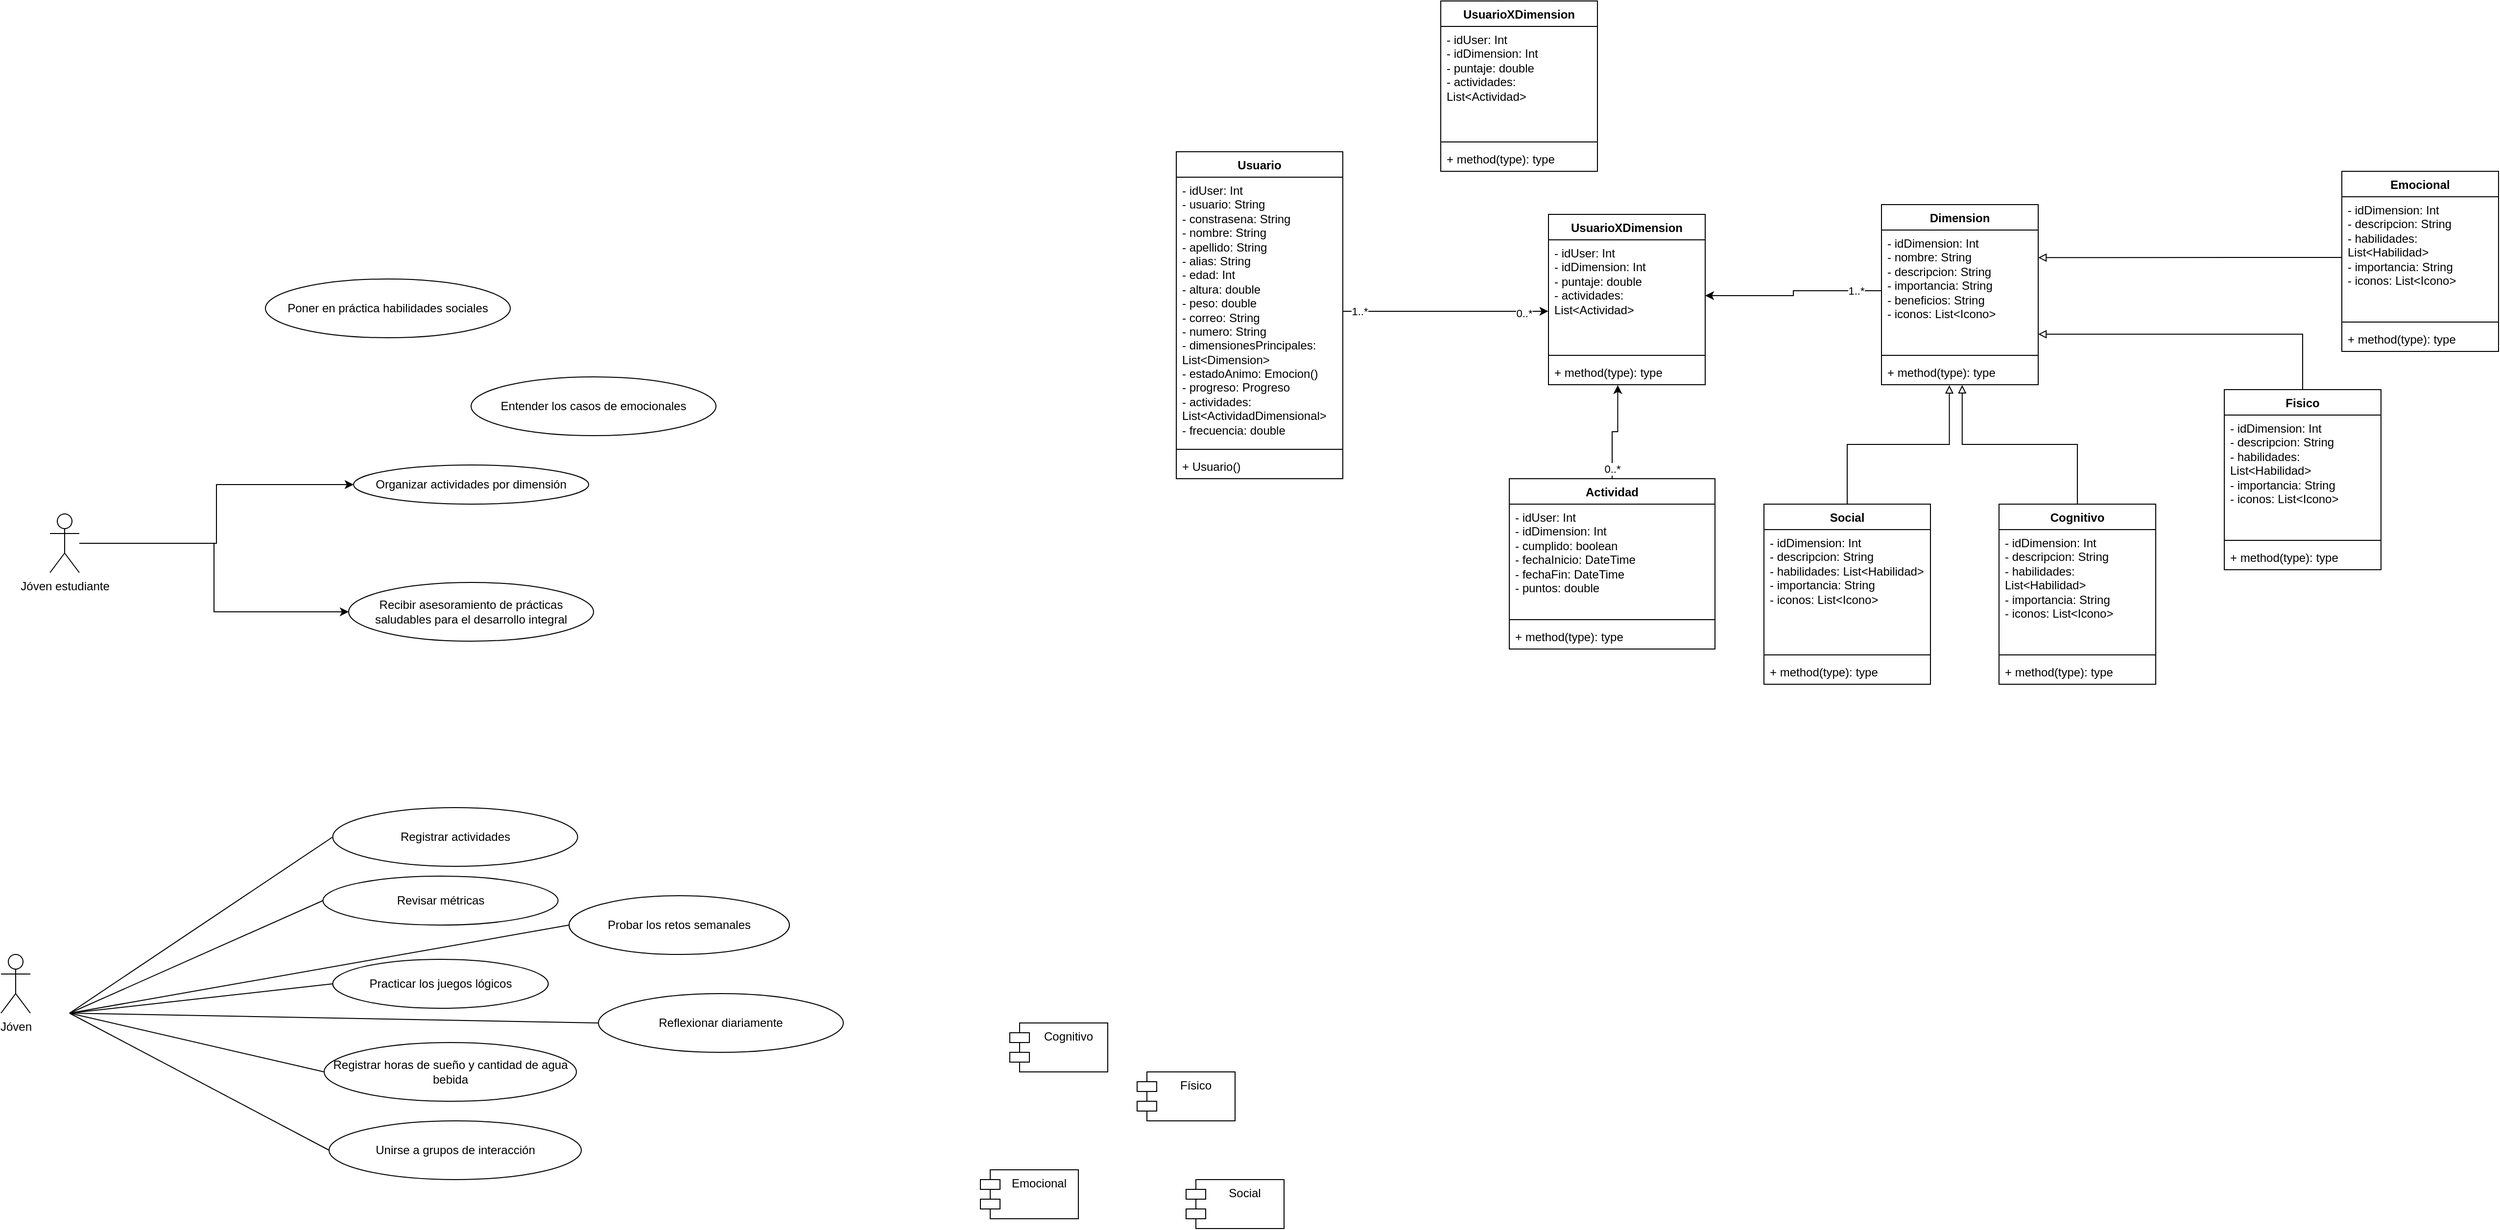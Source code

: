 <mxfile version="28.2.6">
  <diagram name="Página-1" id="Hhqq90KRjhYuidDsUcNB">
    <mxGraphModel dx="1428" dy="1788" grid="1" gridSize="10" guides="1" tooltips="1" connect="1" arrows="1" fold="1" page="1" pageScale="1" pageWidth="827" pageHeight="1169" math="0" shadow="0">
      <root>
        <mxCell id="0" />
        <mxCell id="1" parent="0" />
        <mxCell id="49f0iHCSbjfiHri0EJJj-3" style="edgeStyle=orthogonalEdgeStyle;rounded=0;orthogonalLoop=1;jettySize=auto;html=1;entryX=0;entryY=0.5;entryDx=0;entryDy=0;" parent="1" source="49f0iHCSbjfiHri0EJJj-1" target="49f0iHCSbjfiHri0EJJj-2" edge="1">
          <mxGeometry relative="1" as="geometry" />
        </mxCell>
        <mxCell id="49f0iHCSbjfiHri0EJJj-5" style="edgeStyle=orthogonalEdgeStyle;rounded=0;orthogonalLoop=1;jettySize=auto;html=1;entryX=0;entryY=0.5;entryDx=0;entryDy=0;" parent="1" source="49f0iHCSbjfiHri0EJJj-1" target="49f0iHCSbjfiHri0EJJj-4" edge="1">
          <mxGeometry relative="1" as="geometry">
            <mxPoint x="330" y="370" as="targetPoint" />
          </mxGeometry>
        </mxCell>
        <mxCell id="49f0iHCSbjfiHri0EJJj-1" value="Jóven estudiante" style="shape=umlActor;verticalLabelPosition=bottom;verticalAlign=top;html=1;outlineConnect=0;" parent="1" vertex="1">
          <mxGeometry x="180" y="320" width="30" height="60" as="geometry" />
        </mxCell>
        <mxCell id="49f0iHCSbjfiHri0EJJj-2" value="Organizar actividades por dimensión" style="ellipse;whiteSpace=wrap;html=1;" parent="1" vertex="1">
          <mxGeometry x="490" y="270" width="240" height="40" as="geometry" />
        </mxCell>
        <mxCell id="49f0iHCSbjfiHri0EJJj-4" value="Recibir asesoramiento de prácticas saludables para el desarrollo integral" style="ellipse;whiteSpace=wrap;html=1;" parent="1" vertex="1">
          <mxGeometry x="485" y="390" width="250" height="60" as="geometry" />
        </mxCell>
        <mxCell id="49f0iHCSbjfiHri0EJJj-6" value="Poner en práctica habilidades sociales" style="ellipse;whiteSpace=wrap;html=1;" parent="1" vertex="1">
          <mxGeometry x="400" y="80" width="250" height="60" as="geometry" />
        </mxCell>
        <mxCell id="49f0iHCSbjfiHri0EJJj-7" value="Entender los casos de emocionales" style="ellipse;whiteSpace=wrap;html=1;" parent="1" vertex="1">
          <mxGeometry x="610" y="180" width="250" height="60" as="geometry" />
        </mxCell>
        <mxCell id="49f0iHCSbjfiHri0EJJj-8" value="Cognitivo" style="shape=module;align=left;spacingLeft=20;align=center;verticalAlign=top;whiteSpace=wrap;html=1;" parent="1" vertex="1">
          <mxGeometry x="1160" y="840" width="100" height="50" as="geometry" />
        </mxCell>
        <mxCell id="49f0iHCSbjfiHri0EJJj-9" value="Emocional" style="shape=module;align=left;spacingLeft=20;align=center;verticalAlign=top;whiteSpace=wrap;html=1;" parent="1" vertex="1">
          <mxGeometry x="1130" y="990" width="100" height="50" as="geometry" />
        </mxCell>
        <mxCell id="49f0iHCSbjfiHri0EJJj-10" value="Físico" style="shape=module;align=left;spacingLeft=20;align=center;verticalAlign=top;whiteSpace=wrap;html=1;" parent="1" vertex="1">
          <mxGeometry x="1290" y="890" width="100" height="50" as="geometry" />
        </mxCell>
        <mxCell id="49f0iHCSbjfiHri0EJJj-11" value="Social" style="shape=module;align=left;spacingLeft=20;align=center;verticalAlign=top;whiteSpace=wrap;html=1;" parent="1" vertex="1">
          <mxGeometry x="1340" y="1000" width="100" height="50" as="geometry" />
        </mxCell>
        <mxCell id="49f0iHCSbjfiHri0EJJj-12" value="Usuario" style="swimlane;fontStyle=1;align=center;verticalAlign=top;childLayout=stackLayout;horizontal=1;startSize=26;horizontalStack=0;resizeParent=1;resizeParentMax=0;resizeLast=0;collapsible=1;marginBottom=0;whiteSpace=wrap;html=1;" parent="1" vertex="1">
          <mxGeometry x="1330" y="-50" width="170" height="334" as="geometry" />
        </mxCell>
        <mxCell id="49f0iHCSbjfiHri0EJJj-13" value="- idUser: Int&lt;div&gt;&lt;div&gt;- usuario: String&lt;/div&gt;&lt;div&gt;- constrasena: String&lt;/div&gt;&lt;div&gt;- nombre: String&lt;/div&gt;&lt;div&gt;- apellido: String&lt;/div&gt;&lt;div&gt;- alias: String&lt;/div&gt;&lt;div&gt;- edad: Int&lt;/div&gt;&lt;div&gt;- altura: double&lt;/div&gt;&lt;div&gt;- peso: double&lt;/div&gt;&lt;div&gt;- correo: String&lt;/div&gt;&lt;div&gt;- numero: String&lt;/div&gt;&lt;div&gt;&lt;div&gt;&lt;div&gt;- dimensionesPrincipales: List&amp;lt;Dimension&amp;gt;&lt;/div&gt;&lt;/div&gt;&lt;div&gt;&lt;span style=&quot;background-color: transparent; color: light-dark(rgb(0, 0, 0), rgb(255, 255, 255));&quot;&gt;- estadoAnimo: Emocion()&lt;/span&gt;&lt;/div&gt;&lt;div&gt;- progreso: Progreso&lt;/div&gt;&lt;/div&gt;&lt;div&gt;- actividades: List&amp;lt;ActividadDimensional&amp;gt;&lt;/div&gt;&lt;div&gt;- frecuencia: double&lt;/div&gt;&lt;/div&gt;" style="text;strokeColor=none;fillColor=none;align=left;verticalAlign=top;spacingLeft=4;spacingRight=4;overflow=hidden;rotatable=0;points=[[0,0.5],[1,0.5]];portConstraint=eastwest;whiteSpace=wrap;html=1;" parent="49f0iHCSbjfiHri0EJJj-12" vertex="1">
          <mxGeometry y="26" width="170" height="274" as="geometry" />
        </mxCell>
        <mxCell id="49f0iHCSbjfiHri0EJJj-14" value="" style="line;strokeWidth=1;fillColor=none;align=left;verticalAlign=middle;spacingTop=-1;spacingLeft=3;spacingRight=3;rotatable=0;labelPosition=right;points=[];portConstraint=eastwest;strokeColor=inherit;" parent="49f0iHCSbjfiHri0EJJj-12" vertex="1">
          <mxGeometry y="300" width="170" height="8" as="geometry" />
        </mxCell>
        <mxCell id="49f0iHCSbjfiHri0EJJj-15" value="+ Usuario()" style="text;strokeColor=none;fillColor=none;align=left;verticalAlign=top;spacingLeft=4;spacingRight=4;overflow=hidden;rotatable=0;points=[[0,0.5],[1,0.5]];portConstraint=eastwest;whiteSpace=wrap;html=1;" parent="49f0iHCSbjfiHri0EJJj-12" vertex="1">
          <mxGeometry y="308" width="170" height="26" as="geometry" />
        </mxCell>
        <mxCell id="49f0iHCSbjfiHri0EJJj-16" value="Dimension" style="swimlane;fontStyle=1;align=center;verticalAlign=top;childLayout=stackLayout;horizontal=1;startSize=26;horizontalStack=0;resizeParent=1;resizeParentMax=0;resizeLast=0;collapsible=1;marginBottom=0;whiteSpace=wrap;html=1;" parent="1" vertex="1">
          <mxGeometry x="2050" y="4" width="160" height="184" as="geometry" />
        </mxCell>
        <mxCell id="49f0iHCSbjfiHri0EJJj-17" value="&lt;div&gt;- idDimension: Int&lt;/div&gt;&lt;div&gt;- nombre: String&lt;/div&gt;&lt;div&gt;- descripcion: String&lt;/div&gt;&lt;div&gt;- importancia: String&lt;/div&gt;&lt;div&gt;- beneficios: String&lt;/div&gt;&lt;div&gt;- iconos: List&amp;lt;Icono&amp;gt;&amp;nbsp;&lt;/div&gt;" style="text;strokeColor=none;fillColor=none;align=left;verticalAlign=top;spacingLeft=4;spacingRight=4;overflow=hidden;rotatable=0;points=[[0,0.5],[1,0.5]];portConstraint=eastwest;whiteSpace=wrap;html=1;" parent="49f0iHCSbjfiHri0EJJj-16" vertex="1">
          <mxGeometry y="26" width="160" height="124" as="geometry" />
        </mxCell>
        <mxCell id="49f0iHCSbjfiHri0EJJj-18" value="" style="line;strokeWidth=1;fillColor=none;align=left;verticalAlign=middle;spacingTop=-1;spacingLeft=3;spacingRight=3;rotatable=0;labelPosition=right;points=[];portConstraint=eastwest;strokeColor=inherit;" parent="49f0iHCSbjfiHri0EJJj-16" vertex="1">
          <mxGeometry y="150" width="160" height="8" as="geometry" />
        </mxCell>
        <mxCell id="49f0iHCSbjfiHri0EJJj-19" value="+ method(type): type" style="text;strokeColor=none;fillColor=none;align=left;verticalAlign=top;spacingLeft=4;spacingRight=4;overflow=hidden;rotatable=0;points=[[0,0.5],[1,0.5]];portConstraint=eastwest;whiteSpace=wrap;html=1;" parent="49f0iHCSbjfiHri0EJJj-16" vertex="1">
          <mxGeometry y="158" width="160" height="26" as="geometry" />
        </mxCell>
        <mxCell id="49f0iHCSbjfiHri0EJJj-20" value="UsuarioXDimension" style="swimlane;fontStyle=1;align=center;verticalAlign=top;childLayout=stackLayout;horizontal=1;startSize=26;horizontalStack=0;resizeParent=1;resizeParentMax=0;resizeLast=0;collapsible=1;marginBottom=0;whiteSpace=wrap;html=1;" parent="1" vertex="1">
          <mxGeometry x="1710" y="14" width="160" height="174" as="geometry" />
        </mxCell>
        <mxCell id="49f0iHCSbjfiHri0EJJj-21" value="&lt;div&gt;- idUser: Int&lt;/div&gt;&lt;div&gt;- idDimension: Int&lt;/div&gt;&lt;div&gt;&lt;span style=&quot;background-color: transparent; color: light-dark(rgb(0, 0, 0), rgb(255, 255, 255));&quot;&gt;- puntaje: double&amp;nbsp;&lt;/span&gt;&lt;/div&gt;&lt;div&gt;- actividades: List&amp;lt;Actividad&amp;gt;&lt;/div&gt;" style="text;strokeColor=none;fillColor=none;align=left;verticalAlign=top;spacingLeft=4;spacingRight=4;overflow=hidden;rotatable=0;points=[[0,0.5],[1,0.5]];portConstraint=eastwest;whiteSpace=wrap;html=1;" parent="49f0iHCSbjfiHri0EJJj-20" vertex="1">
          <mxGeometry y="26" width="160" height="114" as="geometry" />
        </mxCell>
        <mxCell id="49f0iHCSbjfiHri0EJJj-22" value="" style="line;strokeWidth=1;fillColor=none;align=left;verticalAlign=middle;spacingTop=-1;spacingLeft=3;spacingRight=3;rotatable=0;labelPosition=right;points=[];portConstraint=eastwest;strokeColor=inherit;" parent="49f0iHCSbjfiHri0EJJj-20" vertex="1">
          <mxGeometry y="140" width="160" height="8" as="geometry" />
        </mxCell>
        <mxCell id="49f0iHCSbjfiHri0EJJj-23" value="+ method(type): type" style="text;strokeColor=none;fillColor=none;align=left;verticalAlign=top;spacingLeft=4;spacingRight=4;overflow=hidden;rotatable=0;points=[[0,0.5],[1,0.5]];portConstraint=eastwest;whiteSpace=wrap;html=1;" parent="49f0iHCSbjfiHri0EJJj-20" vertex="1">
          <mxGeometry y="148" width="160" height="26" as="geometry" />
        </mxCell>
        <mxCell id="49f0iHCSbjfiHri0EJJj-25" value="Actividad" style="swimlane;fontStyle=1;align=center;verticalAlign=top;childLayout=stackLayout;horizontal=1;startSize=26;horizontalStack=0;resizeParent=1;resizeParentMax=0;resizeLast=0;collapsible=1;marginBottom=0;whiteSpace=wrap;html=1;" parent="1" vertex="1">
          <mxGeometry x="1670" y="284" width="210" height="174" as="geometry" />
        </mxCell>
        <mxCell id="49f0iHCSbjfiHri0EJJj-26" value="&lt;div&gt;- idUser: Int&lt;/div&gt;&lt;div&gt;- idDimension: Int&lt;/div&gt;&lt;div&gt;&lt;span style=&quot;background-color: transparent; color: light-dark(rgb(0, 0, 0), rgb(255, 255, 255));&quot;&gt;- cumplido: boolean&lt;/span&gt;&lt;/div&gt;&lt;div&gt;- fechaInicio: DateTime&lt;/div&gt;&lt;div&gt;- fechaFin: DateTime&lt;/div&gt;&lt;div&gt;- puntos: double&lt;/div&gt;" style="text;strokeColor=none;fillColor=none;align=left;verticalAlign=top;spacingLeft=4;spacingRight=4;overflow=hidden;rotatable=0;points=[[0,0.5],[1,0.5]];portConstraint=eastwest;whiteSpace=wrap;html=1;" parent="49f0iHCSbjfiHri0EJJj-25" vertex="1">
          <mxGeometry y="26" width="210" height="114" as="geometry" />
        </mxCell>
        <mxCell id="49f0iHCSbjfiHri0EJJj-27" value="" style="line;strokeWidth=1;fillColor=none;align=left;verticalAlign=middle;spacingTop=-1;spacingLeft=3;spacingRight=3;rotatable=0;labelPosition=right;points=[];portConstraint=eastwest;strokeColor=inherit;" parent="49f0iHCSbjfiHri0EJJj-25" vertex="1">
          <mxGeometry y="140" width="210" height="8" as="geometry" />
        </mxCell>
        <mxCell id="49f0iHCSbjfiHri0EJJj-28" value="+ method(type): type" style="text;strokeColor=none;fillColor=none;align=left;verticalAlign=top;spacingLeft=4;spacingRight=4;overflow=hidden;rotatable=0;points=[[0,0.5],[1,0.5]];portConstraint=eastwest;whiteSpace=wrap;html=1;" parent="49f0iHCSbjfiHri0EJJj-25" vertex="1">
          <mxGeometry y="148" width="210" height="26" as="geometry" />
        </mxCell>
        <mxCell id="49f0iHCSbjfiHri0EJJj-29" value="Social" style="swimlane;fontStyle=1;align=center;verticalAlign=top;childLayout=stackLayout;horizontal=1;startSize=26;horizontalStack=0;resizeParent=1;resizeParentMax=0;resizeLast=0;collapsible=1;marginBottom=0;whiteSpace=wrap;html=1;" parent="1" vertex="1">
          <mxGeometry x="1930" y="310" width="170" height="184" as="geometry" />
        </mxCell>
        <mxCell id="49f0iHCSbjfiHri0EJJj-30" value="&lt;div&gt;- idDimension: Int&lt;/div&gt;- descripcion: String&lt;div&gt;&lt;div&gt;- habilidades: List&amp;lt;Habilidad&amp;gt;&lt;/div&gt;&lt;/div&gt;&lt;div&gt;- importancia: String&lt;/div&gt;&lt;div&gt;- iconos: List&amp;lt;Icono&amp;gt;&amp;nbsp;&lt;/div&gt;" style="text;strokeColor=none;fillColor=none;align=left;verticalAlign=top;spacingLeft=4;spacingRight=4;overflow=hidden;rotatable=0;points=[[0,0.5],[1,0.5]];portConstraint=eastwest;whiteSpace=wrap;html=1;" parent="49f0iHCSbjfiHri0EJJj-29" vertex="1">
          <mxGeometry y="26" width="170" height="124" as="geometry" />
        </mxCell>
        <mxCell id="49f0iHCSbjfiHri0EJJj-31" value="" style="line;strokeWidth=1;fillColor=none;align=left;verticalAlign=middle;spacingTop=-1;spacingLeft=3;spacingRight=3;rotatable=0;labelPosition=right;points=[];portConstraint=eastwest;strokeColor=inherit;" parent="49f0iHCSbjfiHri0EJJj-29" vertex="1">
          <mxGeometry y="150" width="170" height="8" as="geometry" />
        </mxCell>
        <mxCell id="49f0iHCSbjfiHri0EJJj-32" value="+ method(type): type" style="text;strokeColor=none;fillColor=none;align=left;verticalAlign=top;spacingLeft=4;spacingRight=4;overflow=hidden;rotatable=0;points=[[0,0.5],[1,0.5]];portConstraint=eastwest;whiteSpace=wrap;html=1;" parent="49f0iHCSbjfiHri0EJJj-29" vertex="1">
          <mxGeometry y="158" width="170" height="26" as="geometry" />
        </mxCell>
        <mxCell id="49f0iHCSbjfiHri0EJJj-33" value="Cognitivo" style="swimlane;fontStyle=1;align=center;verticalAlign=top;childLayout=stackLayout;horizontal=1;startSize=26;horizontalStack=0;resizeParent=1;resizeParentMax=0;resizeLast=0;collapsible=1;marginBottom=0;whiteSpace=wrap;html=1;" parent="1" vertex="1">
          <mxGeometry x="2170" y="310" width="160" height="184" as="geometry" />
        </mxCell>
        <mxCell id="49f0iHCSbjfiHri0EJJj-34" value="&lt;div&gt;- idDimension: Int&lt;/div&gt;- descripcion: String&lt;div&gt;&lt;div&gt;- habilidades: List&amp;lt;Habilidad&amp;gt;&lt;/div&gt;&lt;/div&gt;&lt;div&gt;- importancia: String&lt;/div&gt;&lt;div&gt;- iconos: List&amp;lt;Icono&amp;gt;&amp;nbsp;&lt;/div&gt;" style="text;strokeColor=none;fillColor=none;align=left;verticalAlign=top;spacingLeft=4;spacingRight=4;overflow=hidden;rotatable=0;points=[[0,0.5],[1,0.5]];portConstraint=eastwest;whiteSpace=wrap;html=1;" parent="49f0iHCSbjfiHri0EJJj-33" vertex="1">
          <mxGeometry y="26" width="160" height="124" as="geometry" />
        </mxCell>
        <mxCell id="49f0iHCSbjfiHri0EJJj-35" value="" style="line;strokeWidth=1;fillColor=none;align=left;verticalAlign=middle;spacingTop=-1;spacingLeft=3;spacingRight=3;rotatable=0;labelPosition=right;points=[];portConstraint=eastwest;strokeColor=inherit;" parent="49f0iHCSbjfiHri0EJJj-33" vertex="1">
          <mxGeometry y="150" width="160" height="8" as="geometry" />
        </mxCell>
        <mxCell id="49f0iHCSbjfiHri0EJJj-36" value="+ method(type): type" style="text;strokeColor=none;fillColor=none;align=left;verticalAlign=top;spacingLeft=4;spacingRight=4;overflow=hidden;rotatable=0;points=[[0,0.5],[1,0.5]];portConstraint=eastwest;whiteSpace=wrap;html=1;" parent="49f0iHCSbjfiHri0EJJj-33" vertex="1">
          <mxGeometry y="158" width="160" height="26" as="geometry" />
        </mxCell>
        <mxCell id="49f0iHCSbjfiHri0EJJj-37" value="Fisico" style="swimlane;fontStyle=1;align=center;verticalAlign=top;childLayout=stackLayout;horizontal=1;startSize=26;horizontalStack=0;resizeParent=1;resizeParentMax=0;resizeLast=0;collapsible=1;marginBottom=0;whiteSpace=wrap;html=1;" parent="1" vertex="1">
          <mxGeometry x="2400" y="193" width="160" height="184" as="geometry" />
        </mxCell>
        <mxCell id="49f0iHCSbjfiHri0EJJj-38" value="&lt;div&gt;- idDimension: Int&lt;/div&gt;- descripcion: String&lt;div&gt;- habilidades: List&amp;lt;Habilidad&amp;gt;&lt;/div&gt;&lt;div&gt;&lt;span style=&quot;background-color: transparent; color: light-dark(rgb(0, 0, 0), rgb(255, 255, 255));&quot;&gt;- importancia: String&lt;/span&gt;&lt;/div&gt;&lt;div&gt;- iconos: List&amp;lt;Icono&amp;gt;&amp;nbsp;&lt;/div&gt;" style="text;strokeColor=none;fillColor=none;align=left;verticalAlign=top;spacingLeft=4;spacingRight=4;overflow=hidden;rotatable=0;points=[[0,0.5],[1,0.5]];portConstraint=eastwest;whiteSpace=wrap;html=1;" parent="49f0iHCSbjfiHri0EJJj-37" vertex="1">
          <mxGeometry y="26" width="160" height="124" as="geometry" />
        </mxCell>
        <mxCell id="49f0iHCSbjfiHri0EJJj-39" value="" style="line;strokeWidth=1;fillColor=none;align=left;verticalAlign=middle;spacingTop=-1;spacingLeft=3;spacingRight=3;rotatable=0;labelPosition=right;points=[];portConstraint=eastwest;strokeColor=inherit;" parent="49f0iHCSbjfiHri0EJJj-37" vertex="1">
          <mxGeometry y="150" width="160" height="8" as="geometry" />
        </mxCell>
        <mxCell id="49f0iHCSbjfiHri0EJJj-40" value="+ method(type): type" style="text;strokeColor=none;fillColor=none;align=left;verticalAlign=top;spacingLeft=4;spacingRight=4;overflow=hidden;rotatable=0;points=[[0,0.5],[1,0.5]];portConstraint=eastwest;whiteSpace=wrap;html=1;" parent="49f0iHCSbjfiHri0EJJj-37" vertex="1">
          <mxGeometry y="158" width="160" height="26" as="geometry" />
        </mxCell>
        <mxCell id="49f0iHCSbjfiHri0EJJj-41" value="Emocional" style="swimlane;fontStyle=1;align=center;verticalAlign=top;childLayout=stackLayout;horizontal=1;startSize=26;horizontalStack=0;resizeParent=1;resizeParentMax=0;resizeLast=0;collapsible=1;marginBottom=0;whiteSpace=wrap;html=1;" parent="1" vertex="1">
          <mxGeometry x="2520" y="-30" width="160" height="184" as="geometry" />
        </mxCell>
        <mxCell id="49f0iHCSbjfiHri0EJJj-42" value="&lt;div&gt;- idDimension: Int&lt;/div&gt;- descripcion: String&lt;div&gt;- habilidades: List&amp;lt;Habilidad&amp;gt;&lt;/div&gt;&lt;div&gt;- importancia: String&lt;/div&gt;&lt;div&gt;- iconos: List&amp;lt;Icono&amp;gt;&amp;nbsp;&lt;/div&gt;" style="text;strokeColor=none;fillColor=none;align=left;verticalAlign=top;spacingLeft=4;spacingRight=4;overflow=hidden;rotatable=0;points=[[0,0.5],[1,0.5]];portConstraint=eastwest;whiteSpace=wrap;html=1;" parent="49f0iHCSbjfiHri0EJJj-41" vertex="1">
          <mxGeometry y="26" width="160" height="124" as="geometry" />
        </mxCell>
        <mxCell id="49f0iHCSbjfiHri0EJJj-43" value="" style="line;strokeWidth=1;fillColor=none;align=left;verticalAlign=middle;spacingTop=-1;spacingLeft=3;spacingRight=3;rotatable=0;labelPosition=right;points=[];portConstraint=eastwest;strokeColor=inherit;" parent="49f0iHCSbjfiHri0EJJj-41" vertex="1">
          <mxGeometry y="150" width="160" height="8" as="geometry" />
        </mxCell>
        <mxCell id="49f0iHCSbjfiHri0EJJj-44" value="+ method(type): type" style="text;strokeColor=none;fillColor=none;align=left;verticalAlign=top;spacingLeft=4;spacingRight=4;overflow=hidden;rotatable=0;points=[[0,0.5],[1,0.5]];portConstraint=eastwest;whiteSpace=wrap;html=1;" parent="49f0iHCSbjfiHri0EJJj-41" vertex="1">
          <mxGeometry y="158" width="160" height="26" as="geometry" />
        </mxCell>
        <mxCell id="49f0iHCSbjfiHri0EJJj-46" style="edgeStyle=orthogonalEdgeStyle;rounded=0;orthogonalLoop=1;jettySize=auto;html=1;entryX=0.433;entryY=1.02;entryDx=0;entryDy=0;entryPerimeter=0;endArrow=block;endFill=0;" parent="1" source="49f0iHCSbjfiHri0EJJj-29" target="49f0iHCSbjfiHri0EJJj-19" edge="1">
          <mxGeometry relative="1" as="geometry" />
        </mxCell>
        <mxCell id="49f0iHCSbjfiHri0EJJj-48" style="edgeStyle=orthogonalEdgeStyle;rounded=0;orthogonalLoop=1;jettySize=auto;html=1;entryX=0.515;entryY=1.014;entryDx=0;entryDy=0;entryPerimeter=0;endArrow=block;endFill=0;" parent="1" source="49f0iHCSbjfiHri0EJJj-33" target="49f0iHCSbjfiHri0EJJj-19" edge="1">
          <mxGeometry relative="1" as="geometry" />
        </mxCell>
        <mxCell id="49f0iHCSbjfiHri0EJJj-49" style="edgeStyle=orthogonalEdgeStyle;rounded=0;orthogonalLoop=1;jettySize=auto;html=1;entryX=1;entryY=0.858;entryDx=0;entryDy=0;entryPerimeter=0;endArrow=block;endFill=0;" parent="1" source="49f0iHCSbjfiHri0EJJj-37" target="49f0iHCSbjfiHri0EJJj-17" edge="1">
          <mxGeometry relative="1" as="geometry" />
        </mxCell>
        <mxCell id="49f0iHCSbjfiHri0EJJj-50" style="edgeStyle=orthogonalEdgeStyle;rounded=0;orthogonalLoop=1;jettySize=auto;html=1;entryX=1;entryY=0.227;entryDx=0;entryDy=0;entryPerimeter=0;endArrow=block;endFill=0;" parent="1" source="49f0iHCSbjfiHri0EJJj-41" target="49f0iHCSbjfiHri0EJJj-17" edge="1">
          <mxGeometry relative="1" as="geometry">
            <Array as="points">
              <mxPoint x="2450" y="58" />
              <mxPoint x="2450" y="58" />
            </Array>
          </mxGeometry>
        </mxCell>
        <mxCell id="49f0iHCSbjfiHri0EJJj-51" style="edgeStyle=orthogonalEdgeStyle;rounded=0;orthogonalLoop=1;jettySize=auto;html=1;entryX=1;entryY=0.5;entryDx=0;entryDy=0;" parent="1" source="49f0iHCSbjfiHri0EJJj-17" target="49f0iHCSbjfiHri0EJJj-21" edge="1">
          <mxGeometry relative="1" as="geometry" />
        </mxCell>
        <mxCell id="49f0iHCSbjfiHri0EJJj-57" value="1..*" style="edgeLabel;html=1;align=center;verticalAlign=middle;resizable=0;points=[];" parent="49f0iHCSbjfiHri0EJJj-51" vertex="1" connectable="0">
          <mxGeometry x="-0.711" relative="1" as="geometry">
            <mxPoint as="offset" />
          </mxGeometry>
        </mxCell>
        <mxCell id="49f0iHCSbjfiHri0EJJj-53" style="edgeStyle=orthogonalEdgeStyle;rounded=0;orthogonalLoop=1;jettySize=auto;html=1;entryX=-0.001;entryY=0.64;entryDx=0;entryDy=0;entryPerimeter=0;" parent="1" source="49f0iHCSbjfiHri0EJJj-13" target="49f0iHCSbjfiHri0EJJj-21" edge="1">
          <mxGeometry relative="1" as="geometry" />
        </mxCell>
        <mxCell id="49f0iHCSbjfiHri0EJJj-60" value="1..*" style="edgeLabel;html=1;align=center;verticalAlign=middle;resizable=0;points=[];" parent="49f0iHCSbjfiHri0EJJj-53" vertex="1" connectable="0">
          <mxGeometry x="-0.84" relative="1" as="geometry">
            <mxPoint as="offset" />
          </mxGeometry>
        </mxCell>
        <mxCell id="49f0iHCSbjfiHri0EJJj-61" value="0..*" style="edgeLabel;html=1;align=center;verticalAlign=middle;resizable=0;points=[];" parent="49f0iHCSbjfiHri0EJJj-53" vertex="1" connectable="0">
          <mxGeometry x="0.76" y="-2" relative="1" as="geometry">
            <mxPoint as="offset" />
          </mxGeometry>
        </mxCell>
        <mxCell id="49f0iHCSbjfiHri0EJJj-54" style="edgeStyle=orthogonalEdgeStyle;rounded=0;orthogonalLoop=1;jettySize=auto;html=1;entryX=0.442;entryY=1.016;entryDx=0;entryDy=0;entryPerimeter=0;" parent="1" source="49f0iHCSbjfiHri0EJJj-25" target="49f0iHCSbjfiHri0EJJj-23" edge="1">
          <mxGeometry relative="1" as="geometry" />
        </mxCell>
        <mxCell id="49f0iHCSbjfiHri0EJJj-58" value="0..*" style="edgeLabel;html=1;align=center;verticalAlign=middle;resizable=0;points=[];" parent="49f0iHCSbjfiHri0EJJj-54" vertex="1" connectable="0">
          <mxGeometry x="-0.799" relative="1" as="geometry">
            <mxPoint as="offset" />
          </mxGeometry>
        </mxCell>
        <mxCell id="49f0iHCSbjfiHri0EJJj-63" value="UsuarioXDimension" style="swimlane;fontStyle=1;align=center;verticalAlign=top;childLayout=stackLayout;horizontal=1;startSize=26;horizontalStack=0;resizeParent=1;resizeParentMax=0;resizeLast=0;collapsible=1;marginBottom=0;whiteSpace=wrap;html=1;" parent="1" vertex="1">
          <mxGeometry x="1600" y="-204" width="160" height="174" as="geometry" />
        </mxCell>
        <mxCell id="49f0iHCSbjfiHri0EJJj-64" value="&lt;div&gt;- idUser: Int&lt;/div&gt;&lt;div&gt;- idDimension: Int&lt;/div&gt;&lt;div&gt;&lt;span style=&quot;background-color: transparent; color: light-dark(rgb(0, 0, 0), rgb(255, 255, 255));&quot;&gt;- puntaje: double&amp;nbsp;&lt;/span&gt;&lt;/div&gt;&lt;div&gt;- actividades: List&amp;lt;Actividad&amp;gt;&lt;/div&gt;" style="text;strokeColor=none;fillColor=none;align=left;verticalAlign=top;spacingLeft=4;spacingRight=4;overflow=hidden;rotatable=0;points=[[0,0.5],[1,0.5]];portConstraint=eastwest;whiteSpace=wrap;html=1;" parent="49f0iHCSbjfiHri0EJJj-63" vertex="1">
          <mxGeometry y="26" width="160" height="114" as="geometry" />
        </mxCell>
        <mxCell id="49f0iHCSbjfiHri0EJJj-65" value="" style="line;strokeWidth=1;fillColor=none;align=left;verticalAlign=middle;spacingTop=-1;spacingLeft=3;spacingRight=3;rotatable=0;labelPosition=right;points=[];portConstraint=eastwest;strokeColor=inherit;" parent="49f0iHCSbjfiHri0EJJj-63" vertex="1">
          <mxGeometry y="140" width="160" height="8" as="geometry" />
        </mxCell>
        <mxCell id="49f0iHCSbjfiHri0EJJj-66" value="+ method(type): type" style="text;strokeColor=none;fillColor=none;align=left;verticalAlign=top;spacingLeft=4;spacingRight=4;overflow=hidden;rotatable=0;points=[[0,0.5],[1,0.5]];portConstraint=eastwest;whiteSpace=wrap;html=1;" parent="49f0iHCSbjfiHri0EJJj-63" vertex="1">
          <mxGeometry y="148" width="160" height="26" as="geometry" />
        </mxCell>
        <mxCell id="D5T24qEDZRl63X6TTs24-1" value="Jóven" style="shape=umlActor;verticalLabelPosition=bottom;verticalAlign=top;html=1;outlineConnect=0;" vertex="1" parent="1">
          <mxGeometry x="130" y="770" width="30" height="60" as="geometry" />
        </mxCell>
        <mxCell id="D5T24qEDZRl63X6TTs24-2" value="Revisar métricas" style="ellipse;whiteSpace=wrap;html=1;" vertex="1" parent="1">
          <mxGeometry x="458.75" y="690" width="240" height="50" as="geometry" />
        </mxCell>
        <mxCell id="D5T24qEDZRl63X6TTs24-3" value="Probar los retos semanales" style="ellipse;whiteSpace=wrap;html=1;" vertex="1" parent="1">
          <mxGeometry x="710" y="710" width="225" height="60" as="geometry" />
        </mxCell>
        <mxCell id="D5T24qEDZRl63X6TTs24-4" value="Practicar los juegos lógicos" style="ellipse;whiteSpace=wrap;html=1;" vertex="1" parent="1">
          <mxGeometry x="468.75" y="775" width="220" height="50" as="geometry" />
        </mxCell>
        <mxCell id="D5T24qEDZRl63X6TTs24-5" value="Registrar horas de sueño y cantidad de agua bebida" style="ellipse;whiteSpace=wrap;html=1;" vertex="1" parent="1">
          <mxGeometry x="460" y="860" width="257.5" height="60" as="geometry" />
        </mxCell>
        <mxCell id="D5T24qEDZRl63X6TTs24-6" value="Reflexionar diariamente" style="ellipse;whiteSpace=wrap;html=1;" vertex="1" parent="1">
          <mxGeometry x="740" y="810" width="250" height="60" as="geometry" />
        </mxCell>
        <mxCell id="D5T24qEDZRl63X6TTs24-7" value="Registrar actividades" style="ellipse;whiteSpace=wrap;html=1;" vertex="1" parent="1">
          <mxGeometry x="468.75" y="620" width="250" height="60" as="geometry" />
        </mxCell>
        <mxCell id="D5T24qEDZRl63X6TTs24-8" value="" style="endArrow=none;html=1;rounded=0;entryX=0;entryY=0.5;entryDx=0;entryDy=0;" edge="1" parent="1" target="D5T24qEDZRl63X6TTs24-7">
          <mxGeometry width="50" height="50" relative="1" as="geometry">
            <mxPoint x="200" y="830" as="sourcePoint" />
            <mxPoint x="420" y="620" as="targetPoint" />
          </mxGeometry>
        </mxCell>
        <mxCell id="D5T24qEDZRl63X6TTs24-9" value="" style="endArrow=none;html=1;rounded=0;entryX=0;entryY=0.5;entryDx=0;entryDy=0;" edge="1" parent="1" target="D5T24qEDZRl63X6TTs24-2">
          <mxGeometry width="50" height="50" relative="1" as="geometry">
            <mxPoint x="200" y="830" as="sourcePoint" />
            <mxPoint x="470" y="590" as="targetPoint" />
          </mxGeometry>
        </mxCell>
        <mxCell id="D5T24qEDZRl63X6TTs24-10" value="" style="endArrow=none;html=1;rounded=0;entryX=0;entryY=0.5;entryDx=0;entryDy=0;" edge="1" parent="1" target="D5T24qEDZRl63X6TTs24-3">
          <mxGeometry width="50" height="50" relative="1" as="geometry">
            <mxPoint x="200" y="830" as="sourcePoint" />
            <mxPoint x="475" y="665" as="targetPoint" />
          </mxGeometry>
        </mxCell>
        <mxCell id="D5T24qEDZRl63X6TTs24-11" value="" style="endArrow=none;html=1;rounded=0;entryX=0;entryY=0.5;entryDx=0;entryDy=0;" edge="1" parent="1" target="D5T24qEDZRl63X6TTs24-4">
          <mxGeometry width="50" height="50" relative="1" as="geometry">
            <mxPoint x="200" y="830" as="sourcePoint" />
            <mxPoint x="485" y="675" as="targetPoint" />
          </mxGeometry>
        </mxCell>
        <mxCell id="D5T24qEDZRl63X6TTs24-12" value="" style="endArrow=none;html=1;rounded=0;entryX=0;entryY=0.5;entryDx=0;entryDy=0;" edge="1" parent="1" target="D5T24qEDZRl63X6TTs24-5">
          <mxGeometry width="50" height="50" relative="1" as="geometry">
            <mxPoint x="200" y="830" as="sourcePoint" />
            <mxPoint x="495" y="685" as="targetPoint" />
          </mxGeometry>
        </mxCell>
        <mxCell id="D5T24qEDZRl63X6TTs24-14" value="" style="endArrow=none;html=1;rounded=0;entryX=0;entryY=0.5;entryDx=0;entryDy=0;" edge="1" parent="1" target="D5T24qEDZRl63X6TTs24-6">
          <mxGeometry width="50" height="50" relative="1" as="geometry">
            <mxPoint x="200" y="830" as="sourcePoint" />
            <mxPoint x="483" y="855" as="targetPoint" />
          </mxGeometry>
        </mxCell>
        <mxCell id="D5T24qEDZRl63X6TTs24-16" value="Unirse a grupos de interacción" style="ellipse;whiteSpace=wrap;html=1;" vertex="1" parent="1">
          <mxGeometry x="465" y="940" width="257.5" height="60" as="geometry" />
        </mxCell>
        <mxCell id="D5T24qEDZRl63X6TTs24-17" value="" style="endArrow=none;html=1;rounded=0;entryX=0;entryY=0.5;entryDx=0;entryDy=0;" edge="1" parent="1" target="D5T24qEDZRl63X6TTs24-16">
          <mxGeometry width="50" height="50" relative="1" as="geometry">
            <mxPoint x="200" y="830" as="sourcePoint" />
            <mxPoint x="614" y="1110" as="targetPoint" />
          </mxGeometry>
        </mxCell>
      </root>
    </mxGraphModel>
  </diagram>
</mxfile>
